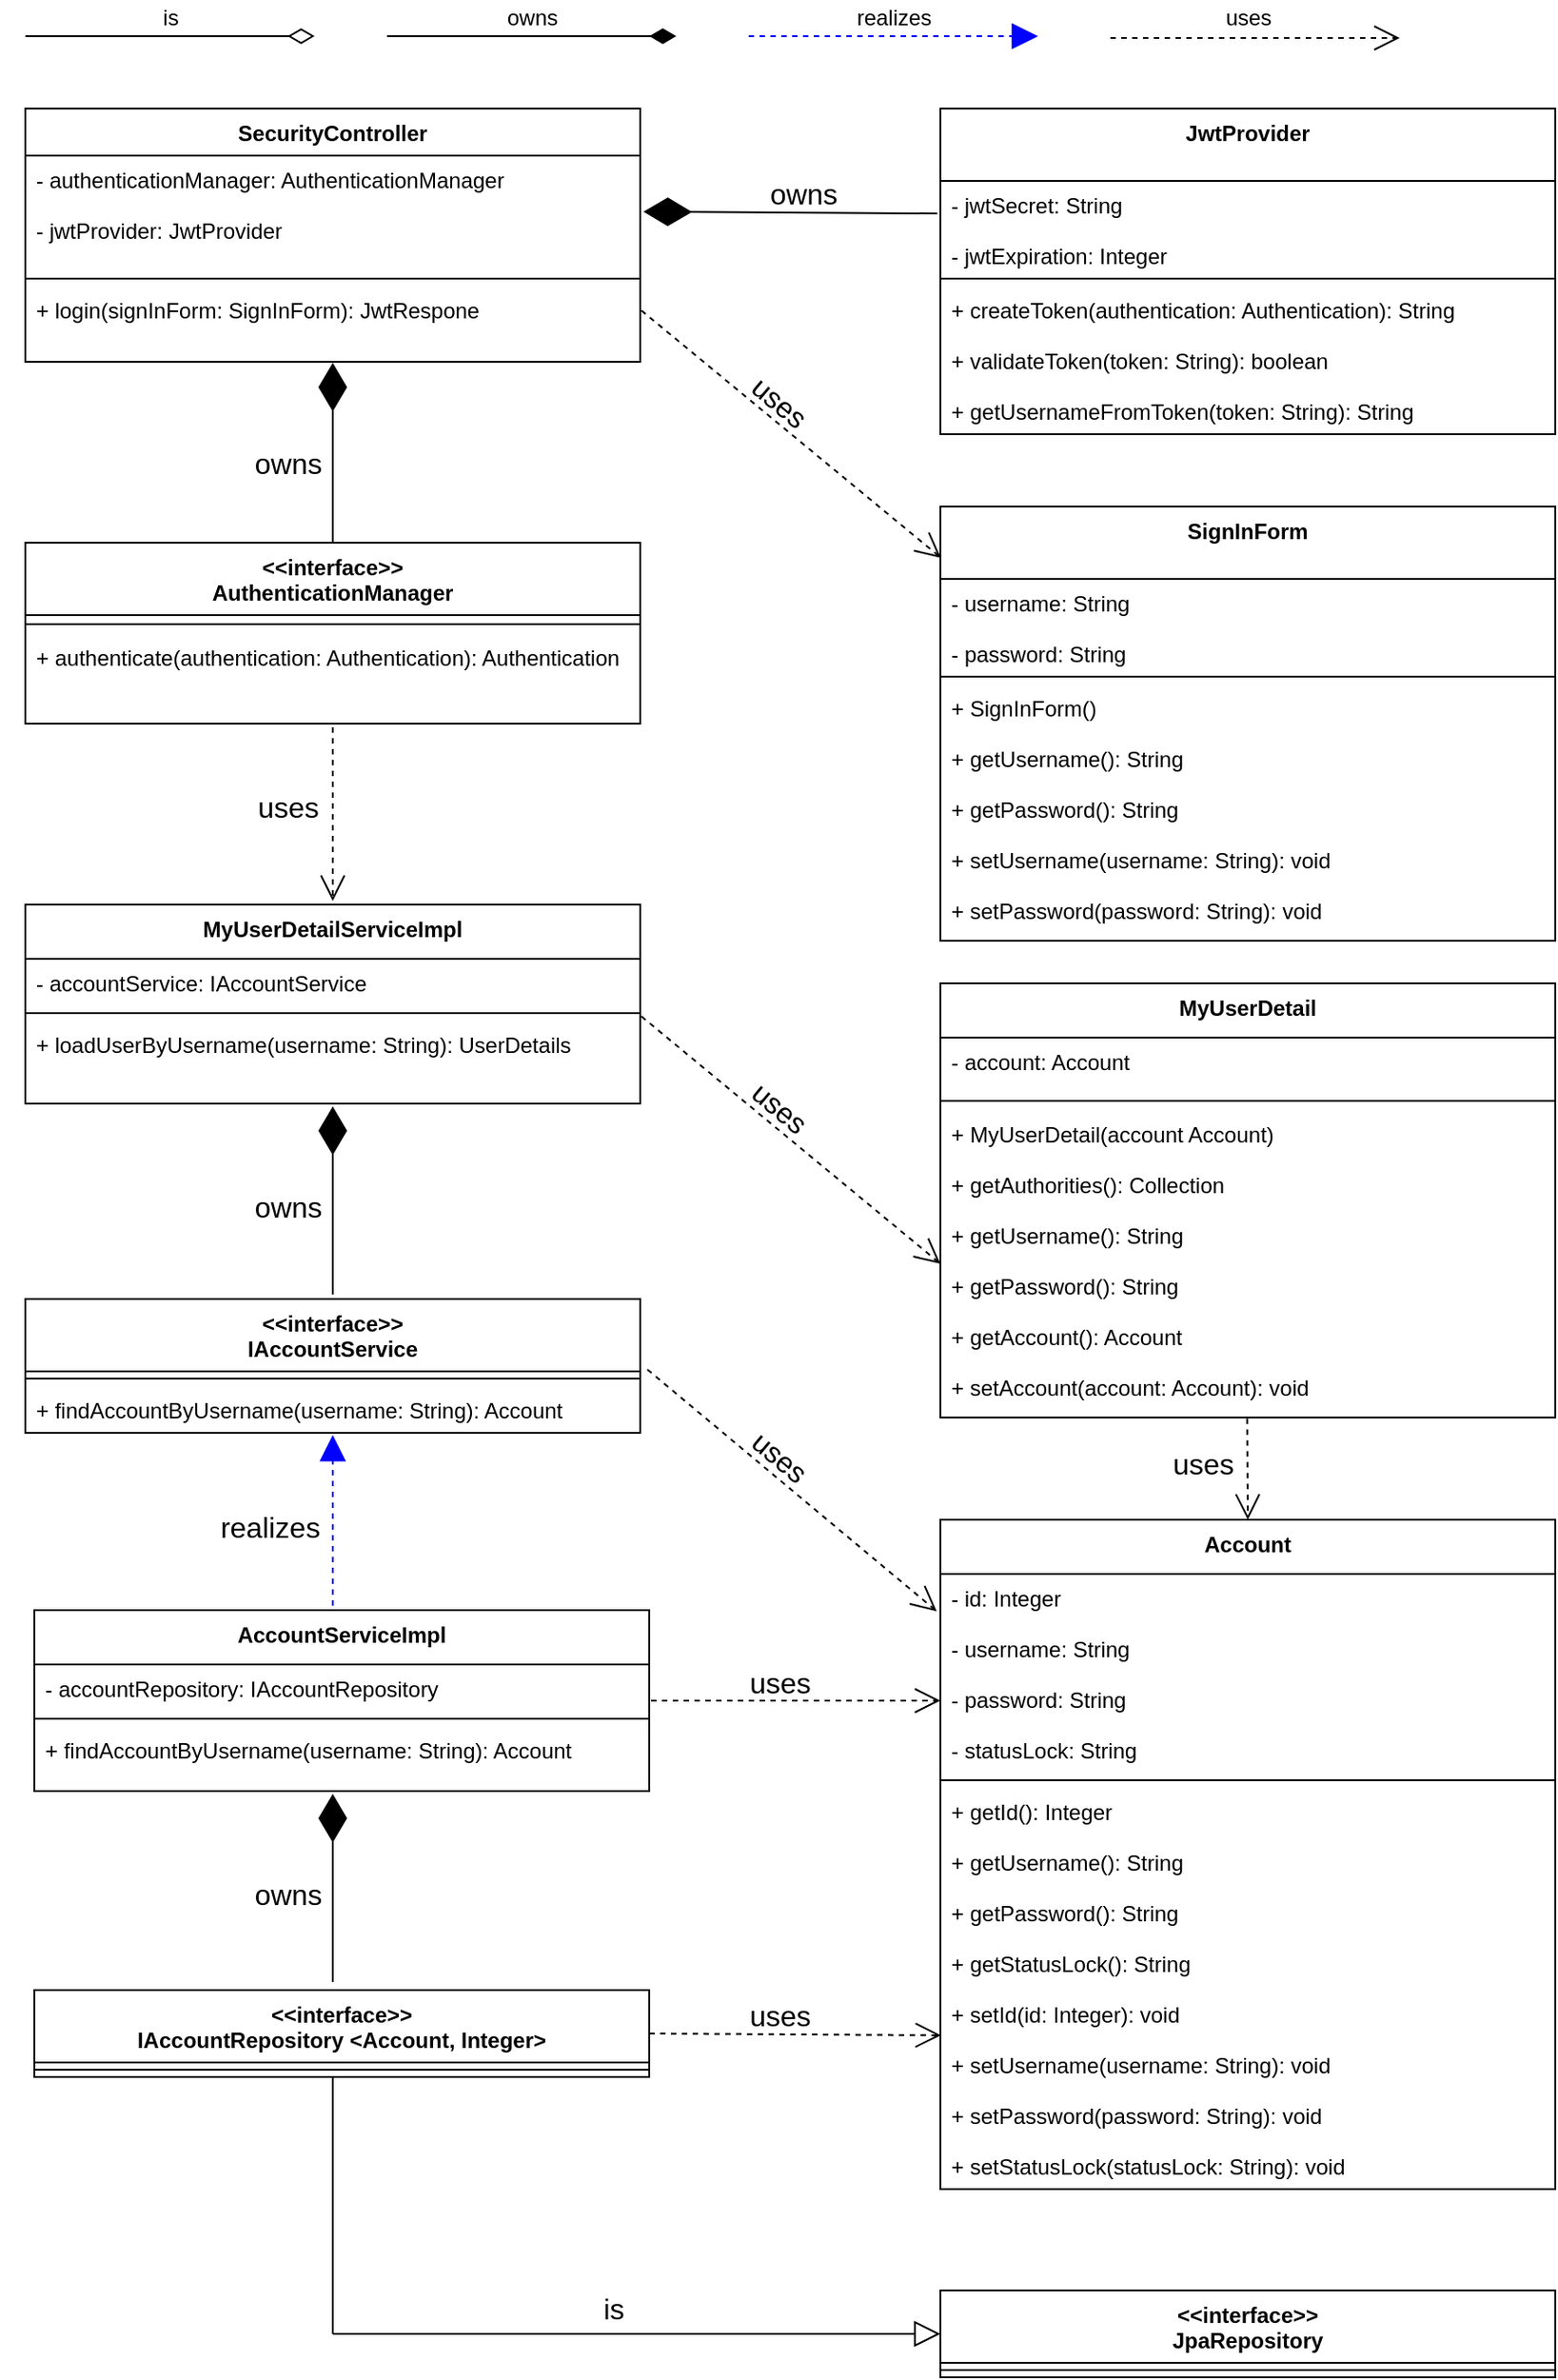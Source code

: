 <mxfile version="13.9.9" type="device"><diagram id="ZiJ1QPWtikxDmdyrKGaZ" name="Page-1"><mxGraphModel dx="1024" dy="592" grid="1" gridSize="10" guides="1" tooltips="1" connect="1" arrows="1" fold="1" page="1" pageScale="1" pageWidth="850" pageHeight="1100" math="0" shadow="0"><root><mxCell id="0"/><mxCell id="1" parent="0"/><mxCell id="mLHjseE6QlHjcq5zer_h-10" value="" style="group;rotation=90;" parent="1" vertex="1" connectable="0"><mxGeometry x="180" y="464" width="160" height="12" as="geometry"/></mxCell><mxCell id="mLHjseE6QlHjcq5zer_h-8" value="" style="endArrow=open;dashed=1;endFill=0;endSize=12;html=1;" parent="mLHjseE6QlHjcq5zer_h-10" edge="1"><mxGeometry width="160" relative="1" as="geometry"><mxPoint x="70" y="-42" as="sourcePoint"/><mxPoint x="70" y="54" as="targetPoint"/></mxGeometry></mxCell><mxCell id="488hQvuU2xeyb6NFwhpN-7" value="" style="group" parent="1" vertex="1" connectable="0"><mxGeometry x="80" y="20" width="160" height="20" as="geometry"/></mxCell><mxCell id="mLHjseE6QlHjcq5zer_h-14" value="" style="endArrow=diamondThin;endFill=0;endSize=12;html=1;" parent="488hQvuU2xeyb6NFwhpN-7" edge="1"><mxGeometry width="160" relative="1" as="geometry"><mxPoint y="20" as="sourcePoint"/><mxPoint x="160" y="20" as="targetPoint"/></mxGeometry></mxCell><mxCell id="488hQvuU2xeyb6NFwhpN-4" value="is" style="text;html=1;align=center;verticalAlign=middle;resizable=0;points=[];autosize=1;" parent="488hQvuU2xeyb6NFwhpN-7" vertex="1"><mxGeometry x="70" width="20" height="20" as="geometry"/></mxCell><mxCell id="488hQvuU2xeyb6NFwhpN-9" value="" style="group;rotation=-90;" parent="1" vertex="1" connectable="0"><mxGeometry x="160" y="266" width="160" height="13" as="geometry"/></mxCell><mxCell id="488hQvuU2xeyb6NFwhpN-10" value="" style="endArrow=diamondThin;endFill=1;endSize=24;html=1;" parent="488hQvuU2xeyb6NFwhpN-9" edge="1"><mxGeometry width="160" relative="1" as="geometry"><mxPoint x="90" y="58.5" as="sourcePoint"/><mxPoint x="90" y="-45.5" as="targetPoint"/></mxGeometry></mxCell><mxCell id="488hQvuU2xeyb6NFwhpN-5" value="" style="endArrow=block;endFill=0;endSize=12;html=1;entryX=0;entryY=0.5;entryDx=0;entryDy=0;" parent="1" edge="1" target="Cu2GNNO-7sxKfhOG8uG7-32"><mxGeometry width="160" relative="1" as="geometry"><mxPoint x="250" y="1310" as="sourcePoint"/><mxPoint x="560" y="1310.0" as="targetPoint"/></mxGeometry></mxCell><mxCell id="488hQvuU2xeyb6NFwhpN-6" value="is" style="text;html=1;align=center;verticalAlign=middle;resizable=0;points=[];autosize=1;fontSize=16;" parent="1" vertex="1"><mxGeometry x="390" y="1286" width="30" height="20" as="geometry"/></mxCell><mxCell id="488hQvuU2xeyb6NFwhpN-42" value="SecurityController" style="swimlane;fontStyle=1;align=center;verticalAlign=top;childLayout=stackLayout;horizontal=1;startSize=26;horizontalStack=0;resizeParent=1;resizeParentMax=0;resizeLast=0;collapsible=1;marginBottom=0;swimlaneLine=1;rounded=0;shadow=0;glass=0;sketch=0;" parent="1" vertex="1"><mxGeometry x="80" y="80" width="340" height="140" as="geometry"/></mxCell><mxCell id="488hQvuU2xeyb6NFwhpN-43" value="- authenticationManager: AuthenticationManager&#10;&#10;- jwtProvider: JwtProvider" style="text;strokeColor=none;fillColor=none;align=left;verticalAlign=top;spacingLeft=4;spacingRight=4;overflow=hidden;rotatable=0;points=[[0,0.5],[1,0.5]];portConstraint=eastwest;" parent="488hQvuU2xeyb6NFwhpN-42" vertex="1"><mxGeometry y="26" width="340" height="64" as="geometry"/></mxCell><mxCell id="488hQvuU2xeyb6NFwhpN-44" value="" style="line;strokeWidth=1;fillColor=none;align=left;verticalAlign=middle;spacingTop=-1;spacingLeft=3;spacingRight=3;rotatable=0;labelPosition=right;points=[];portConstraint=eastwest;" parent="488hQvuU2xeyb6NFwhpN-42" vertex="1"><mxGeometry y="90" width="340" height="8" as="geometry"/></mxCell><mxCell id="488hQvuU2xeyb6NFwhpN-45" value="+ login(signInForm: SignInForm): JwtRespone" style="text;strokeColor=none;fillColor=none;align=left;verticalAlign=top;spacingLeft=4;spacingRight=4;overflow=hidden;rotatable=0;points=[[0,0.5],[1,0.5]];portConstraint=eastwest;" parent="488hQvuU2xeyb6NFwhpN-42" vertex="1"><mxGeometry y="98" width="340" height="42" as="geometry"/></mxCell><mxCell id="488hQvuU2xeyb6NFwhpN-46" value="JwtProvider" style="swimlane;fontStyle=1;align=center;verticalAlign=top;childLayout=stackLayout;horizontal=1;startSize=40;horizontalStack=0;resizeParent=1;resizeParentMax=0;resizeLast=0;collapsible=1;marginBottom=0;swimlaneLine=1;rounded=0;shadow=0;glass=0;sketch=0;" parent="1" vertex="1"><mxGeometry x="586" y="80" width="340" height="180" as="geometry"><mxRectangle x="480" y="200" width="100" height="40" as="alternateBounds"/></mxGeometry></mxCell><mxCell id="Cu2GNNO-7sxKfhOG8uG7-71" value="" style="endArrow=open;dashed=1;endFill=0;endSize=12;html=1;" edge="1" parent="488hQvuU2xeyb6NFwhpN-46"><mxGeometry width="160" relative="1" as="geometry"><mxPoint x="94" y="-39" as="sourcePoint"/><mxPoint x="254" y="-39" as="targetPoint"/></mxGeometry></mxCell><mxCell id="488hQvuU2xeyb6NFwhpN-47" value="- jwtSecret: String&#10;&#10;- jwtExpiration: Integer&#10;" style="text;strokeColor=none;fillColor=none;align=left;verticalAlign=top;spacingLeft=4;spacingRight=4;overflow=hidden;rotatable=0;points=[[0,0.5],[1,0.5]];portConstraint=eastwest;" parent="488hQvuU2xeyb6NFwhpN-46" vertex="1"><mxGeometry y="40" width="340" height="50" as="geometry"/></mxCell><mxCell id="488hQvuU2xeyb6NFwhpN-48" value="" style="line;strokeWidth=1;fillColor=none;align=left;verticalAlign=middle;spacingTop=-1;spacingLeft=3;spacingRight=3;rotatable=0;labelPosition=right;points=[];portConstraint=eastwest;" parent="488hQvuU2xeyb6NFwhpN-46" vertex="1"><mxGeometry y="90" width="340" height="8" as="geometry"/></mxCell><mxCell id="488hQvuU2xeyb6NFwhpN-49" value="+ createToken(authentication: Authentication): String&#10;&#10;+ validateToken(token: String): boolean&#10;&#10;+ getUsernameFromToken(token: String): String" style="text;strokeColor=none;fillColor=none;align=left;verticalAlign=top;spacingLeft=4;spacingRight=4;overflow=hidden;rotatable=0;points=[[0,0.5],[1,0.5]];portConstraint=eastwest;" parent="488hQvuU2xeyb6NFwhpN-46" vertex="1"><mxGeometry y="98" width="340" height="82" as="geometry"/></mxCell><mxCell id="RMdvrT79Ee4lxw6Qysav-2" value="&lt;&lt;interface&gt;&gt;&#10;AuthenticationManager" style="swimlane;fontStyle=1;align=center;verticalAlign=top;childLayout=stackLayout;horizontal=1;startSize=40;horizontalStack=0;resizeParent=1;resizeParentMax=0;resizeLast=0;collapsible=1;marginBottom=0;swimlaneLine=1;rounded=0;shadow=0;glass=0;sketch=0;" parent="1" vertex="1"><mxGeometry x="80" y="320" width="340" height="100" as="geometry"/></mxCell><mxCell id="RMdvrT79Ee4lxw6Qysav-4" value="" style="line;strokeWidth=1;fillColor=none;align=left;verticalAlign=middle;spacingTop=-1;spacingLeft=3;spacingRight=3;rotatable=0;labelPosition=right;points=[];portConstraint=eastwest;" parent="RMdvrT79Ee4lxw6Qysav-2" vertex="1"><mxGeometry y="40" width="340" height="10" as="geometry"/></mxCell><mxCell id="RMdvrT79Ee4lxw6Qysav-5" value="+ authenticate(authentication: Authentication): Authentication&#10;" style="text;strokeColor=none;fillColor=none;align=left;verticalAlign=top;spacingLeft=4;spacingRight=4;overflow=hidden;rotatable=0;points=[[0,0.5],[1,0.5]];portConstraint=eastwest;" parent="RMdvrT79Ee4lxw6Qysav-2" vertex="1"><mxGeometry y="50" width="340" height="50" as="geometry"/></mxCell><mxCell id="RMdvrT79Ee4lxw6Qysav-6" value="SignInForm" style="swimlane;fontStyle=1;align=center;verticalAlign=top;childLayout=stackLayout;horizontal=1;startSize=40;horizontalStack=0;resizeParent=1;resizeParentMax=0;resizeLast=0;collapsible=1;marginBottom=0;swimlaneLine=1;rounded=0;shadow=0;glass=0;sketch=0;" parent="1" vertex="1"><mxGeometry x="586" y="300" width="340" height="240" as="geometry"/></mxCell><mxCell id="RMdvrT79Ee4lxw6Qysav-7" value="- username: String&#10;&#10;- password: String&#10;&#10;" style="text;strokeColor=none;fillColor=none;align=left;verticalAlign=top;spacingLeft=4;spacingRight=4;overflow=hidden;rotatable=0;points=[[0,0.5],[1,0.5]];portConstraint=eastwest;" parent="RMdvrT79Ee4lxw6Qysav-6" vertex="1"><mxGeometry y="40" width="340" height="50" as="geometry"/></mxCell><mxCell id="RMdvrT79Ee4lxw6Qysav-8" value="" style="line;strokeWidth=1;fillColor=none;align=left;verticalAlign=middle;spacingTop=-1;spacingLeft=3;spacingRight=3;rotatable=0;labelPosition=right;points=[];portConstraint=eastwest;" parent="RMdvrT79Ee4lxw6Qysav-6" vertex="1"><mxGeometry y="90" width="340" height="8" as="geometry"/></mxCell><mxCell id="RMdvrT79Ee4lxw6Qysav-9" value="+ SignInForm()&#10;&#10;+ getUsername(): String&#10;&#10;+ getPassword(): String&#10;&#10;+ setUsername(username: String): void&#10;&#10;+ setPassword(password: String): void" style="text;strokeColor=none;fillColor=none;align=left;verticalAlign=top;spacingLeft=4;spacingRight=4;overflow=hidden;rotatable=0;points=[[0,0.5],[1,0.5]];portConstraint=eastwest;" parent="RMdvrT79Ee4lxw6Qysav-6" vertex="1"><mxGeometry y="98" width="340" height="142" as="geometry"/></mxCell><mxCell id="Cu2GNNO-7sxKfhOG8uG7-4" value="" style="group" vertex="1" connectable="0" parent="1"><mxGeometry x="280" y="20" width="160" height="20" as="geometry"/></mxCell><mxCell id="Cu2GNNO-7sxKfhOG8uG7-5" value="" style="endArrow=diamondThin;endFill=1;endSize=12;html=1;" edge="1" parent="Cu2GNNO-7sxKfhOG8uG7-4"><mxGeometry width="160" relative="1" as="geometry"><mxPoint y="20" as="sourcePoint"/><mxPoint x="160" y="20" as="targetPoint"/></mxGeometry></mxCell><mxCell id="Cu2GNNO-7sxKfhOG8uG7-6" value="owns" style="text;html=1;align=center;verticalAlign=middle;resizable=0;points=[];autosize=1;" vertex="1" parent="Cu2GNNO-7sxKfhOG8uG7-4"><mxGeometry x="60" width="40" height="20" as="geometry"/></mxCell><mxCell id="Cu2GNNO-7sxKfhOG8uG7-8" value="MyUserDetailServiceImpl" style="swimlane;fontStyle=1;align=center;verticalAlign=top;childLayout=stackLayout;horizontal=1;startSize=30;horizontalStack=0;resizeParent=1;resizeParentMax=0;resizeLast=0;collapsible=1;marginBottom=0;swimlaneLine=1;rounded=0;shadow=0;glass=0;sketch=0;" vertex="1" parent="1"><mxGeometry x="80" y="520" width="340" height="110" as="geometry"><mxRectangle x="480" y="200" width="100" height="40" as="alternateBounds"/></mxGeometry></mxCell><mxCell id="Cu2GNNO-7sxKfhOG8uG7-9" value="- accountService: IAccountService" style="text;strokeColor=none;fillColor=none;align=left;verticalAlign=top;spacingLeft=4;spacingRight=4;overflow=hidden;rotatable=0;points=[[0,0.5],[1,0.5]];portConstraint=eastwest;" vertex="1" parent="Cu2GNNO-7sxKfhOG8uG7-8"><mxGeometry y="30" width="340" height="26" as="geometry"/></mxCell><mxCell id="Cu2GNNO-7sxKfhOG8uG7-10" value="" style="line;strokeWidth=1;fillColor=none;align=left;verticalAlign=middle;spacingTop=-1;spacingLeft=3;spacingRight=3;rotatable=0;labelPosition=right;points=[];portConstraint=eastwest;" vertex="1" parent="Cu2GNNO-7sxKfhOG8uG7-8"><mxGeometry y="56" width="340" height="8" as="geometry"/></mxCell><mxCell id="Cu2GNNO-7sxKfhOG8uG7-11" value="+ loadUserByUsername(username: String): UserDetails" style="text;strokeColor=none;fillColor=none;align=left;verticalAlign=top;spacingLeft=4;spacingRight=4;overflow=hidden;rotatable=0;points=[[0,0.5],[1,0.5]];portConstraint=eastwest;" vertex="1" parent="Cu2GNNO-7sxKfhOG8uG7-8"><mxGeometry y="64" width="340" height="46" as="geometry"/></mxCell><mxCell id="mLHjseE6QlHjcq5zer_h-9" value="uses" style="text;html=1;align=center;verticalAlign=middle;resizable=0;points=[];autosize=1;rotation=0;fontSize=16;" parent="1" vertex="1"><mxGeometry x="200" y="456" width="50" height="20" as="geometry"/></mxCell><mxCell id="488hQvuU2xeyb6NFwhpN-11" value="owns" style="text;html=1;align=center;verticalAlign=middle;resizable=0;points=[];autosize=1;rotation=0;fontSize=16;" parent="1" vertex="1"><mxGeometry x="200" y="266" width="50" height="20" as="geometry"/></mxCell><mxCell id="Cu2GNNO-7sxKfhOG8uG7-12" value="&lt;&lt;interface&gt;&gt;&#10;IAccountService" style="swimlane;fontStyle=1;align=center;verticalAlign=top;childLayout=stackLayout;horizontal=1;startSize=40;horizontalStack=0;resizeParent=1;resizeParentMax=0;resizeLast=0;collapsible=1;marginBottom=0;swimlaneLine=1;rounded=0;shadow=0;glass=0;sketch=0;" vertex="1" parent="1"><mxGeometry x="80" y="738" width="340" height="74" as="geometry"/></mxCell><mxCell id="Cu2GNNO-7sxKfhOG8uG7-14" value="" style="line;strokeWidth=1;fillColor=none;align=left;verticalAlign=middle;spacingTop=-1;spacingLeft=3;spacingRight=3;rotatable=0;labelPosition=right;points=[];portConstraint=eastwest;" vertex="1" parent="Cu2GNNO-7sxKfhOG8uG7-12"><mxGeometry y="40" width="340" height="8" as="geometry"/></mxCell><mxCell id="Cu2GNNO-7sxKfhOG8uG7-15" value="+ findAccountByUsername(username: String): Account" style="text;strokeColor=none;fillColor=none;align=left;verticalAlign=top;spacingLeft=4;spacingRight=4;overflow=hidden;rotatable=0;points=[[0,0.5],[1,0.5]];portConstraint=eastwest;" vertex="1" parent="Cu2GNNO-7sxKfhOG8uG7-12"><mxGeometry y="48" width="340" height="26" as="geometry"/></mxCell><mxCell id="Cu2GNNO-7sxKfhOG8uG7-18" value="" style="group;rotation=-90;" vertex="1" connectable="0" parent="1"><mxGeometry x="160" y="677" width="160" height="13" as="geometry"/></mxCell><mxCell id="Cu2GNNO-7sxKfhOG8uG7-19" value="" style="endArrow=diamondThin;endFill=1;endSize=24;html=1;" edge="1" parent="Cu2GNNO-7sxKfhOG8uG7-18"><mxGeometry width="160" relative="1" as="geometry"><mxPoint x="90" y="58.5" as="sourcePoint"/><mxPoint x="90" y="-45.5" as="targetPoint"/></mxGeometry></mxCell><mxCell id="Cu2GNNO-7sxKfhOG8uG7-20" value="owns" style="text;html=1;align=center;verticalAlign=middle;resizable=0;points=[];autosize=1;rotation=0;fontSize=16;" vertex="1" parent="1"><mxGeometry x="200" y="677" width="50" height="20" as="geometry"/></mxCell><mxCell id="Cu2GNNO-7sxKfhOG8uG7-21" value="AccountServiceImpl" style="swimlane;fontStyle=1;align=center;verticalAlign=top;childLayout=stackLayout;horizontal=1;startSize=30;horizontalStack=0;resizeParent=1;resizeParentMax=0;resizeLast=0;collapsible=1;marginBottom=0;swimlaneLine=1;rounded=0;shadow=0;glass=0;sketch=0;" vertex="1" parent="1"><mxGeometry x="85" y="910" width="340" height="100" as="geometry"/></mxCell><mxCell id="Cu2GNNO-7sxKfhOG8uG7-22" value="- accountRepository: IAccountRepository" style="text;strokeColor=none;fillColor=none;align=left;verticalAlign=top;spacingLeft=4;spacingRight=4;overflow=hidden;rotatable=0;points=[[0,0.5],[1,0.5]];portConstraint=eastwest;" vertex="1" parent="Cu2GNNO-7sxKfhOG8uG7-21"><mxGeometry y="30" width="340" height="26" as="geometry"/></mxCell><mxCell id="Cu2GNNO-7sxKfhOG8uG7-23" value="" style="line;strokeWidth=1;fillColor=none;align=left;verticalAlign=middle;spacingTop=-1;spacingLeft=3;spacingRight=3;rotatable=0;labelPosition=right;points=[];portConstraint=eastwest;" vertex="1" parent="Cu2GNNO-7sxKfhOG8uG7-21"><mxGeometry y="56" width="340" height="8" as="geometry"/></mxCell><mxCell id="Cu2GNNO-7sxKfhOG8uG7-24" value="+ findAccountByUsername(username: String): Account" style="text;strokeColor=none;fillColor=none;align=left;verticalAlign=top;spacingLeft=4;spacingRight=4;overflow=hidden;rotatable=0;points=[[0,0.5],[1,0.5]];portConstraint=eastwest;" vertex="1" parent="Cu2GNNO-7sxKfhOG8uG7-21"><mxGeometry y="64" width="340" height="36" as="geometry"/></mxCell><mxCell id="Cu2GNNO-7sxKfhOG8uG7-26" value="" style="group;rotation=-90;" vertex="1" connectable="0" parent="1"><mxGeometry x="171" y="853.5" width="138" height="20" as="geometry"/></mxCell><mxCell id="Cu2GNNO-7sxKfhOG8uG7-27" value="" style="endArrow=block;endFill=1;endSize=12;html=1;dashed=1;strokeColor=#0000FF;fillColor=#dae8fc;gradientColor=#7ea6e0;" edge="1" parent="Cu2GNNO-7sxKfhOG8uG7-26"><mxGeometry width="160" relative="1" as="geometry"><mxPoint x="79" y="54.053" as="sourcePoint"/><mxPoint x="79" y="-40.368" as="targetPoint"/></mxGeometry></mxCell><mxCell id="Cu2GNNO-7sxKfhOG8uG7-28" value="realizes" style="text;html=1;align=center;verticalAlign=middle;resizable=0;points=[];autosize=1;rotation=0;fontSize=16;" vertex="1" parent="Cu2GNNO-7sxKfhOG8uG7-26"><mxGeometry x="8.995" width="70" height="20" as="geometry"/></mxCell><mxCell id="Cu2GNNO-7sxKfhOG8uG7-29" value="&lt;&lt;interface&gt;&gt;&#10;IAccountRepository &lt;Account, Integer&gt;" style="swimlane;fontStyle=1;align=center;verticalAlign=top;childLayout=stackLayout;horizontal=1;startSize=40;horizontalStack=0;resizeParent=1;resizeParentMax=0;resizeLast=0;collapsible=1;marginBottom=0;swimlaneLine=1;rounded=0;shadow=0;glass=0;sketch=0;" vertex="1" parent="1"><mxGeometry x="85" y="1120" width="340" height="48" as="geometry"/></mxCell><mxCell id="Cu2GNNO-7sxKfhOG8uG7-30" value="" style="line;strokeWidth=1;fillColor=none;align=left;verticalAlign=middle;spacingTop=-1;spacingLeft=3;spacingRight=3;rotatable=0;labelPosition=right;points=[];portConstraint=eastwest;" vertex="1" parent="Cu2GNNO-7sxKfhOG8uG7-29"><mxGeometry y="40" width="340" height="8" as="geometry"/></mxCell><mxCell id="Cu2GNNO-7sxKfhOG8uG7-32" value="&lt;&lt;interface&gt;&gt;&#10;JpaRepository&#10;" style="swimlane;fontStyle=1;align=center;verticalAlign=top;childLayout=stackLayout;horizontal=1;startSize=40;horizontalStack=0;resizeParent=1;resizeParentMax=0;resizeLast=0;collapsible=1;marginBottom=0;swimlaneLine=1;rounded=0;shadow=0;glass=0;sketch=0;" vertex="1" parent="1"><mxGeometry x="586" y="1286" width="340" height="48" as="geometry"/></mxCell><mxCell id="Cu2GNNO-7sxKfhOG8uG7-33" value="" style="line;strokeWidth=1;fillColor=none;align=left;verticalAlign=middle;spacingTop=-1;spacingLeft=3;spacingRight=3;rotatable=0;labelPosition=right;points=[];portConstraint=eastwest;" vertex="1" parent="Cu2GNNO-7sxKfhOG8uG7-32"><mxGeometry y="40" width="340" height="8" as="geometry"/></mxCell><mxCell id="Cu2GNNO-7sxKfhOG8uG7-34" value="" style="group;rotation=-90;" vertex="1" connectable="0" parent="1"><mxGeometry x="160" y="1057" width="160" height="13" as="geometry"/></mxCell><mxCell id="Cu2GNNO-7sxKfhOG8uG7-35" value="" style="endArrow=diamondThin;endFill=1;endSize=24;html=1;" edge="1" parent="Cu2GNNO-7sxKfhOG8uG7-34"><mxGeometry width="160" relative="1" as="geometry"><mxPoint x="90" y="58.5" as="sourcePoint"/><mxPoint x="90" y="-45.5" as="targetPoint"/></mxGeometry></mxCell><mxCell id="Cu2GNNO-7sxKfhOG8uG7-36" value="owns" style="text;html=1;align=center;verticalAlign=middle;resizable=0;points=[];autosize=1;rotation=0;fontSize=16;" vertex="1" parent="1"><mxGeometry x="200" y="1057" width="50" height="20" as="geometry"/></mxCell><mxCell id="Cu2GNNO-7sxKfhOG8uG7-37" value="Account&#10;" style="swimlane;fontStyle=1;align=center;verticalAlign=top;childLayout=stackLayout;horizontal=1;startSize=30;horizontalStack=0;resizeParent=1;resizeParentMax=0;resizeLast=0;collapsible=1;marginBottom=0;swimlaneLine=1;rounded=0;shadow=0;glass=0;sketch=0;" vertex="1" parent="1"><mxGeometry x="586" y="860" width="340" height="370" as="geometry"/></mxCell><mxCell id="Cu2GNNO-7sxKfhOG8uG7-38" value="- id: Integer&#10;&#10;- username: String&#10;&#10;- password: String&#10;&#10;- statusLock: String" style="text;strokeColor=none;fillColor=none;align=left;verticalAlign=top;spacingLeft=4;spacingRight=4;overflow=hidden;rotatable=0;points=[[0,0.5],[1,0.5]];portConstraint=eastwest;" vertex="1" parent="Cu2GNNO-7sxKfhOG8uG7-37"><mxGeometry y="30" width="340" height="110" as="geometry"/></mxCell><mxCell id="Cu2GNNO-7sxKfhOG8uG7-39" value="" style="line;strokeWidth=1;fillColor=none;align=left;verticalAlign=middle;spacingTop=-1;spacingLeft=3;spacingRight=3;rotatable=0;labelPosition=right;points=[];portConstraint=eastwest;" vertex="1" parent="Cu2GNNO-7sxKfhOG8uG7-37"><mxGeometry y="140" width="340" height="8" as="geometry"/></mxCell><mxCell id="Cu2GNNO-7sxKfhOG8uG7-40" value="+ getId(): Integer&#10;&#10;+ getUsername(): String&#10;&#10;+ getPassword(): String&#10;&#10;+ getStatusLock(): String&#10;&#10;+ setId(id: Integer): void&#10;&#10;+ setUsername(username: String): void&#10;&#10;+ setPassword(password: String): void&#10;&#10;+ setStatusLock(statusLock: String): void&#10;&#10;" style="text;strokeColor=none;fillColor=none;align=left;verticalAlign=top;spacingLeft=4;spacingRight=4;overflow=hidden;rotatable=0;points=[[0,0.5],[1,0.5]];portConstraint=eastwest;" vertex="1" parent="Cu2GNNO-7sxKfhOG8uG7-37"><mxGeometry y="148" width="340" height="222" as="geometry"/></mxCell><mxCell id="Cu2GNNO-7sxKfhOG8uG7-41" value="" style="endArrow=open;dashed=1;endFill=0;endSize=12;html=1;entryX=-0.006;entryY=0.187;entryDx=0;entryDy=0;entryPerimeter=0;" edge="1" parent="1" target="Cu2GNNO-7sxKfhOG8uG7-38"><mxGeometry width="160" relative="1" as="geometry"><mxPoint x="424" y="777" as="sourcePoint"/><mxPoint x="584" y="777" as="targetPoint"/></mxGeometry></mxCell><mxCell id="Cu2GNNO-7sxKfhOG8uG7-42" value="uses" style="text;html=1;align=center;verticalAlign=middle;resizable=0;points=[];autosize=1;fontSize=16;rotation=40;" vertex="1" parent="1"><mxGeometry x="472" y="815" width="50" height="20" as="geometry"/></mxCell><mxCell id="Cu2GNNO-7sxKfhOG8uG7-43" value="" style="endArrow=open;dashed=1;endFill=0;endSize=12;html=1;" edge="1" parent="1"><mxGeometry width="160" relative="1" as="geometry"><mxPoint x="426" y="960" as="sourcePoint"/><mxPoint x="586" y="960" as="targetPoint"/></mxGeometry></mxCell><mxCell id="Cu2GNNO-7sxKfhOG8uG7-44" value="uses" style="text;html=1;align=center;verticalAlign=middle;resizable=0;points=[];autosize=1;fontSize=16;" vertex="1" parent="1"><mxGeometry x="472" y="940" width="50" height="20" as="geometry"/></mxCell><mxCell id="Cu2GNNO-7sxKfhOG8uG7-45" value="" style="endArrow=open;dashed=1;endFill=0;endSize=12;html=1;entryX=0.001;entryY=0.617;entryDx=0;entryDy=0;entryPerimeter=0;exitX=1;exitY=0.5;exitDx=0;exitDy=0;" edge="1" parent="1" source="Cu2GNNO-7sxKfhOG8uG7-29" target="Cu2GNNO-7sxKfhOG8uG7-40"><mxGeometry width="160" relative="1" as="geometry"><mxPoint x="400" y="1099" as="sourcePoint"/><mxPoint x="560" y="1099" as="targetPoint"/></mxGeometry></mxCell><mxCell id="Cu2GNNO-7sxKfhOG8uG7-46" value="uses" style="text;html=1;align=center;verticalAlign=middle;resizable=0;points=[];autosize=1;fontSize=16;rotation=0;" vertex="1" parent="1"><mxGeometry x="472" y="1124" width="50" height="20" as="geometry"/></mxCell><mxCell id="Cu2GNNO-7sxKfhOG8uG7-48" value="MyUserDetail" style="swimlane;fontStyle=1;align=center;verticalAlign=top;childLayout=stackLayout;horizontal=1;startSize=30;horizontalStack=0;resizeParent=1;resizeParentMax=0;resizeLast=0;collapsible=1;marginBottom=0;swimlaneLine=1;rounded=0;shadow=0;glass=0;sketch=0;" vertex="1" parent="1"><mxGeometry x="586" y="563.5" width="340" height="240" as="geometry"/></mxCell><mxCell id="Cu2GNNO-7sxKfhOG8uG7-49" value="- account: Account&#10;&#10;" style="text;strokeColor=none;fillColor=none;align=left;verticalAlign=top;spacingLeft=4;spacingRight=4;overflow=hidden;rotatable=0;points=[[0,0.5],[1,0.5]];portConstraint=eastwest;" vertex="1" parent="Cu2GNNO-7sxKfhOG8uG7-48"><mxGeometry y="30" width="340" height="30" as="geometry"/></mxCell><mxCell id="Cu2GNNO-7sxKfhOG8uG7-50" value="" style="line;strokeWidth=1;fillColor=none;align=left;verticalAlign=middle;spacingTop=-1;spacingLeft=3;spacingRight=3;rotatable=0;labelPosition=right;points=[];portConstraint=eastwest;" vertex="1" parent="Cu2GNNO-7sxKfhOG8uG7-48"><mxGeometry y="60" width="340" height="10" as="geometry"/></mxCell><mxCell id="Cu2GNNO-7sxKfhOG8uG7-51" value="+ MyUserDetail(account Account)&#10;&#10;+ getAuthorities(): Collection&#10;&#10;+ getUsername(): String&#10;&#10;+ getPassword(): String&#10;&#10;+ getAccount(): Account&#10;&#10;+ setAccount(account: Account): void&#10;" style="text;strokeColor=none;fillColor=none;align=left;verticalAlign=top;spacingLeft=4;spacingRight=4;overflow=hidden;rotatable=0;points=[[0,0.5],[1,0.5]];portConstraint=eastwest;" vertex="1" parent="Cu2GNNO-7sxKfhOG8uG7-48"><mxGeometry y="70" width="340" height="170" as="geometry"/></mxCell><mxCell id="Cu2GNNO-7sxKfhOG8uG7-52" value="" style="endArrow=open;dashed=1;endFill=0;endSize=12;html=1;entryX=0;entryY=0.5;entryDx=0;entryDy=0;exitX=1.002;exitY=1.223;exitDx=0;exitDy=0;exitPerimeter=0;" edge="1" parent="1" source="Cu2GNNO-7sxKfhOG8uG7-9" target="Cu2GNNO-7sxKfhOG8uG7-51"><mxGeometry width="160" relative="1" as="geometry"><mxPoint x="424" y="580.0" as="sourcePoint"/><mxPoint x="584" y="580.0" as="targetPoint"/></mxGeometry></mxCell><mxCell id="Cu2GNNO-7sxKfhOG8uG7-53" value="uses" style="text;html=1;align=center;verticalAlign=middle;resizable=0;points=[];autosize=1;fontSize=16;rotation=40;" vertex="1" parent="1"><mxGeometry x="472" y="622" width="50" height="20" as="geometry"/></mxCell><mxCell id="Cu2GNNO-7sxKfhOG8uG7-58" value="" style="endArrow=open;dashed=1;endFill=0;endSize=12;html=1;entryX=0.5;entryY=0;entryDx=0;entryDy=0;exitX=0.499;exitY=1.004;exitDx=0;exitDy=0;exitPerimeter=0;" edge="1" parent="1" source="Cu2GNNO-7sxKfhOG8uG7-51" target="Cu2GNNO-7sxKfhOG8uG7-37"><mxGeometry width="160" relative="1" as="geometry"><mxPoint x="740" y="650" as="sourcePoint"/><mxPoint x="900" y="650" as="targetPoint"/></mxGeometry></mxCell><mxCell id="Cu2GNNO-7sxKfhOG8uG7-59" value="uses" style="text;html=1;align=center;verticalAlign=middle;resizable=0;points=[];autosize=1;fontSize=16;" vertex="1" parent="1"><mxGeometry x="706" y="819" width="50" height="20" as="geometry"/></mxCell><mxCell id="Cu2GNNO-7sxKfhOG8uG7-62" value="" style="group;rotation=-180;" vertex="1" connectable="0" parent="1"><mxGeometry x="378" y="141" width="250" height="13" as="geometry"/></mxCell><mxCell id="Cu2GNNO-7sxKfhOG8uG7-63" value="" style="endArrow=diamondThin;endFill=1;endSize=24;html=1;" edge="1" parent="Cu2GNNO-7sxKfhOG8uG7-62"><mxGeometry width="160" relative="1" as="geometry"><mxPoint x="206.25" y="-3.0" as="sourcePoint"/><mxPoint x="43.75" y="-4" as="targetPoint"/></mxGeometry></mxCell><mxCell id="Cu2GNNO-7sxKfhOG8uG7-64" value="owns" style="text;html=1;align=center;verticalAlign=middle;resizable=0;points=[];autosize=1;rotation=0;fontSize=16;" vertex="1" parent="1"><mxGeometry x="485" y="117" width="50" height="20" as="geometry"/></mxCell><mxCell id="Cu2GNNO-7sxKfhOG8uG7-66" value="" style="endArrow=none;html=1;fontSize=16;" edge="1" parent="1"><mxGeometry width="50" height="50" relative="1" as="geometry"><mxPoint x="250" y="1168" as="sourcePoint"/><mxPoint x="250" y="1310" as="targetPoint"/></mxGeometry></mxCell><mxCell id="Cu2GNNO-7sxKfhOG8uG7-69" value="" style="endArrow=open;dashed=1;endFill=0;endSize=12;html=1;entryX=0.001;entryY=0.118;entryDx=0;entryDy=0;exitX=1.002;exitY=1.223;exitDx=0;exitDy=0;exitPerimeter=0;entryPerimeter=0;" edge="1" parent="1" target="RMdvrT79Ee4lxw6Qysav-6"><mxGeometry width="160" relative="1" as="geometry"><mxPoint x="420.68" y="191.648" as="sourcePoint"/><mxPoint x="586" y="328.35" as="targetPoint"/></mxGeometry></mxCell><mxCell id="Cu2GNNO-7sxKfhOG8uG7-70" value="uses" style="text;html=1;align=center;verticalAlign=middle;resizable=0;points=[];autosize=1;fontSize=16;rotation=40;" vertex="1" parent="1"><mxGeometry x="472" y="231.85" width="50" height="20" as="geometry"/></mxCell><mxCell id="488hQvuU2xeyb6NFwhpN-19" value="realizes" style="text;html=1;align=center;verticalAlign=middle;resizable=0;points=[];autosize=1;" parent="1" vertex="1"><mxGeometry x="530" y="20" width="60" height="20" as="geometry"/></mxCell><mxCell id="488hQvuU2xeyb6NFwhpN-13" value="" style="endArrow=block;endFill=1;endSize=12;html=1;dashed=1;strokeColor=#0000FF;fillColor=#dae8fc;gradientColor=#7ea6e0;" parent="1" edge="1"><mxGeometry width="160" relative="1" as="geometry"><mxPoint x="480" y="40" as="sourcePoint"/><mxPoint x="640" y="40" as="targetPoint"/></mxGeometry></mxCell><mxCell id="Cu2GNNO-7sxKfhOG8uG7-72" value="uses" style="text;html=1;align=center;verticalAlign=middle;resizable=0;points=[];autosize=1;fontSize=12;rotation=0;" vertex="1" parent="1"><mxGeometry x="736" y="20.0" width="40" height="20" as="geometry"/></mxCell></root></mxGraphModel></diagram></mxfile>